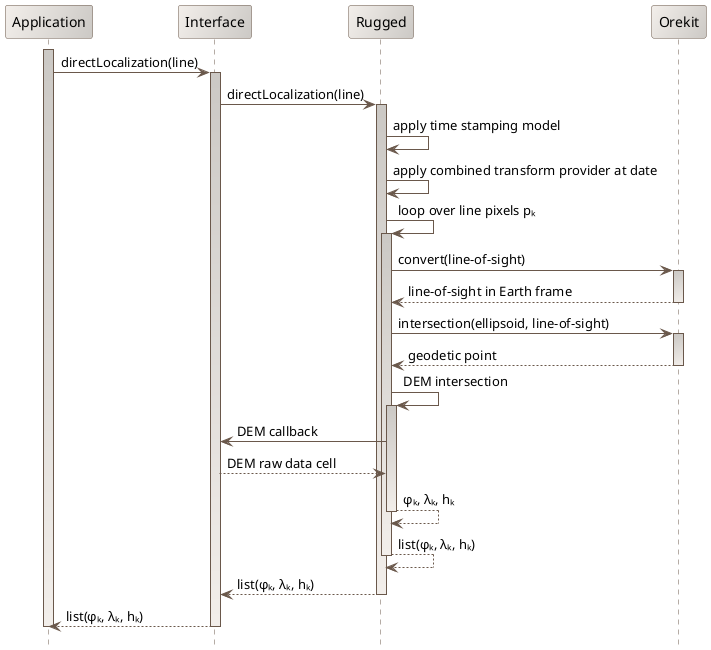 ' Copyright 2013-2014 CS Systèmes d'Information
' Licensed to CS Systèmes d'Information (CS) under one or more
' contributor license agreements.  See the NOTICE file distributed with
' this work for additional information regarding copyright ownership.
' CS licenses this file to You under the Apache License, Version 2.0
' (the "License"); you may not use this file except in compliance with
' the License.  You may obtain a copy of the License at
'
'   http://www.apache.org/licenses/LICENSE-2.0
'
' Unless required by applicable law or agreed to in writing, software
' distributed under the License is distributed on an "AS IS" BASIS,
' WITHOUT WARRANTIES OR CONDITIONS OF ANY KIND, either express or implied.
' See the License for the specific language governing permissions and
' limitations under the License.

@startuml

  skinparam svek                                true
  skinparam NoteBackgroundColor                 #F3EFEB
  skinparam NoteBorderColor                     #691616
  skinparam NoteFontColor                       #691616
  skinparam SequenceActorBorderColor            #6A584B
  skinparam SequenceParticipantBackgroundColor  #F3EFEB/CCC9C5
  skinparam SequenceParticipantBorderColor      #6A584B
  skinparam SequenceLifeLineBackgroundColor     #CCC9C5/F3EFEB
  skinparam SequenceLifeLineBorderColor         #6A584B
  skinparam SequenceArrowColor                  #6A584B
  skinparam SequenceBorderColor                 #6A584B
  skinparam SequenceFontSize                    11

  hide footbox

  participant "Application" as A
  participant "Interface" as I
  participant "Rugged" as R
  participant "Orekit" as O

  activate A
  A  -> I : directLocalization(line)
     activate I
       I  -> R : directLocalization(line)
       activate R
         R -> R : apply time stamping model
         R -> R : apply combined transform provider at date
         R -> R : loop over line pixels pₖ
         activate R
           R -> O : convert(line-of-sight)
           activate O
             O --> R : line-of-sight in Earth frame
           deactivate O
           R -> O : intersection(ellipsoid, line-of-sight)
           activate O
             O --> R : geodetic point
           deactivate O
           R -> R : DEM intersection
           activate R
              R -> I : DEM callback
              I --> R : DEM raw data cell
              R --> R : φₖ, λₖ, hₖ
           deactivate R
            R --> R : list(φₖ, λₖ, hₖ)
         deactivate R
         R --> I : list(φₖ, λₖ, hₖ)
       deactivate R
       I  --> A : list(φₖ, λₖ, hₖ)
     deactivate I
  deactivate A

@enduml

